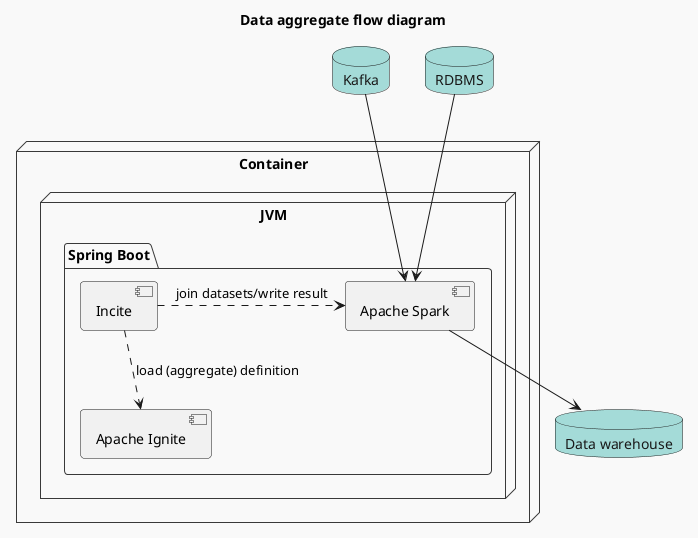 @startuml
'https://plantuml.com/component-diagram

!theme mars

title "Data aggregate flow diagram"

database "Kafka" as kafka

database "RDBMS" as mysql

database "Data warehouse" as postgres

node "Container" {

    node "JVM" {

        package "Spring Boot" {

            component "Incite" as incite
            component "Apache Ignite" as ignite
            component "Apache Spark" as spark

        }
    }
}

incite ..> ignite : load (aggregate) definition
incite .> spark : join datasets/write result
kafka --> spark
mysql --> spark
spark --> postgres

@enduml
